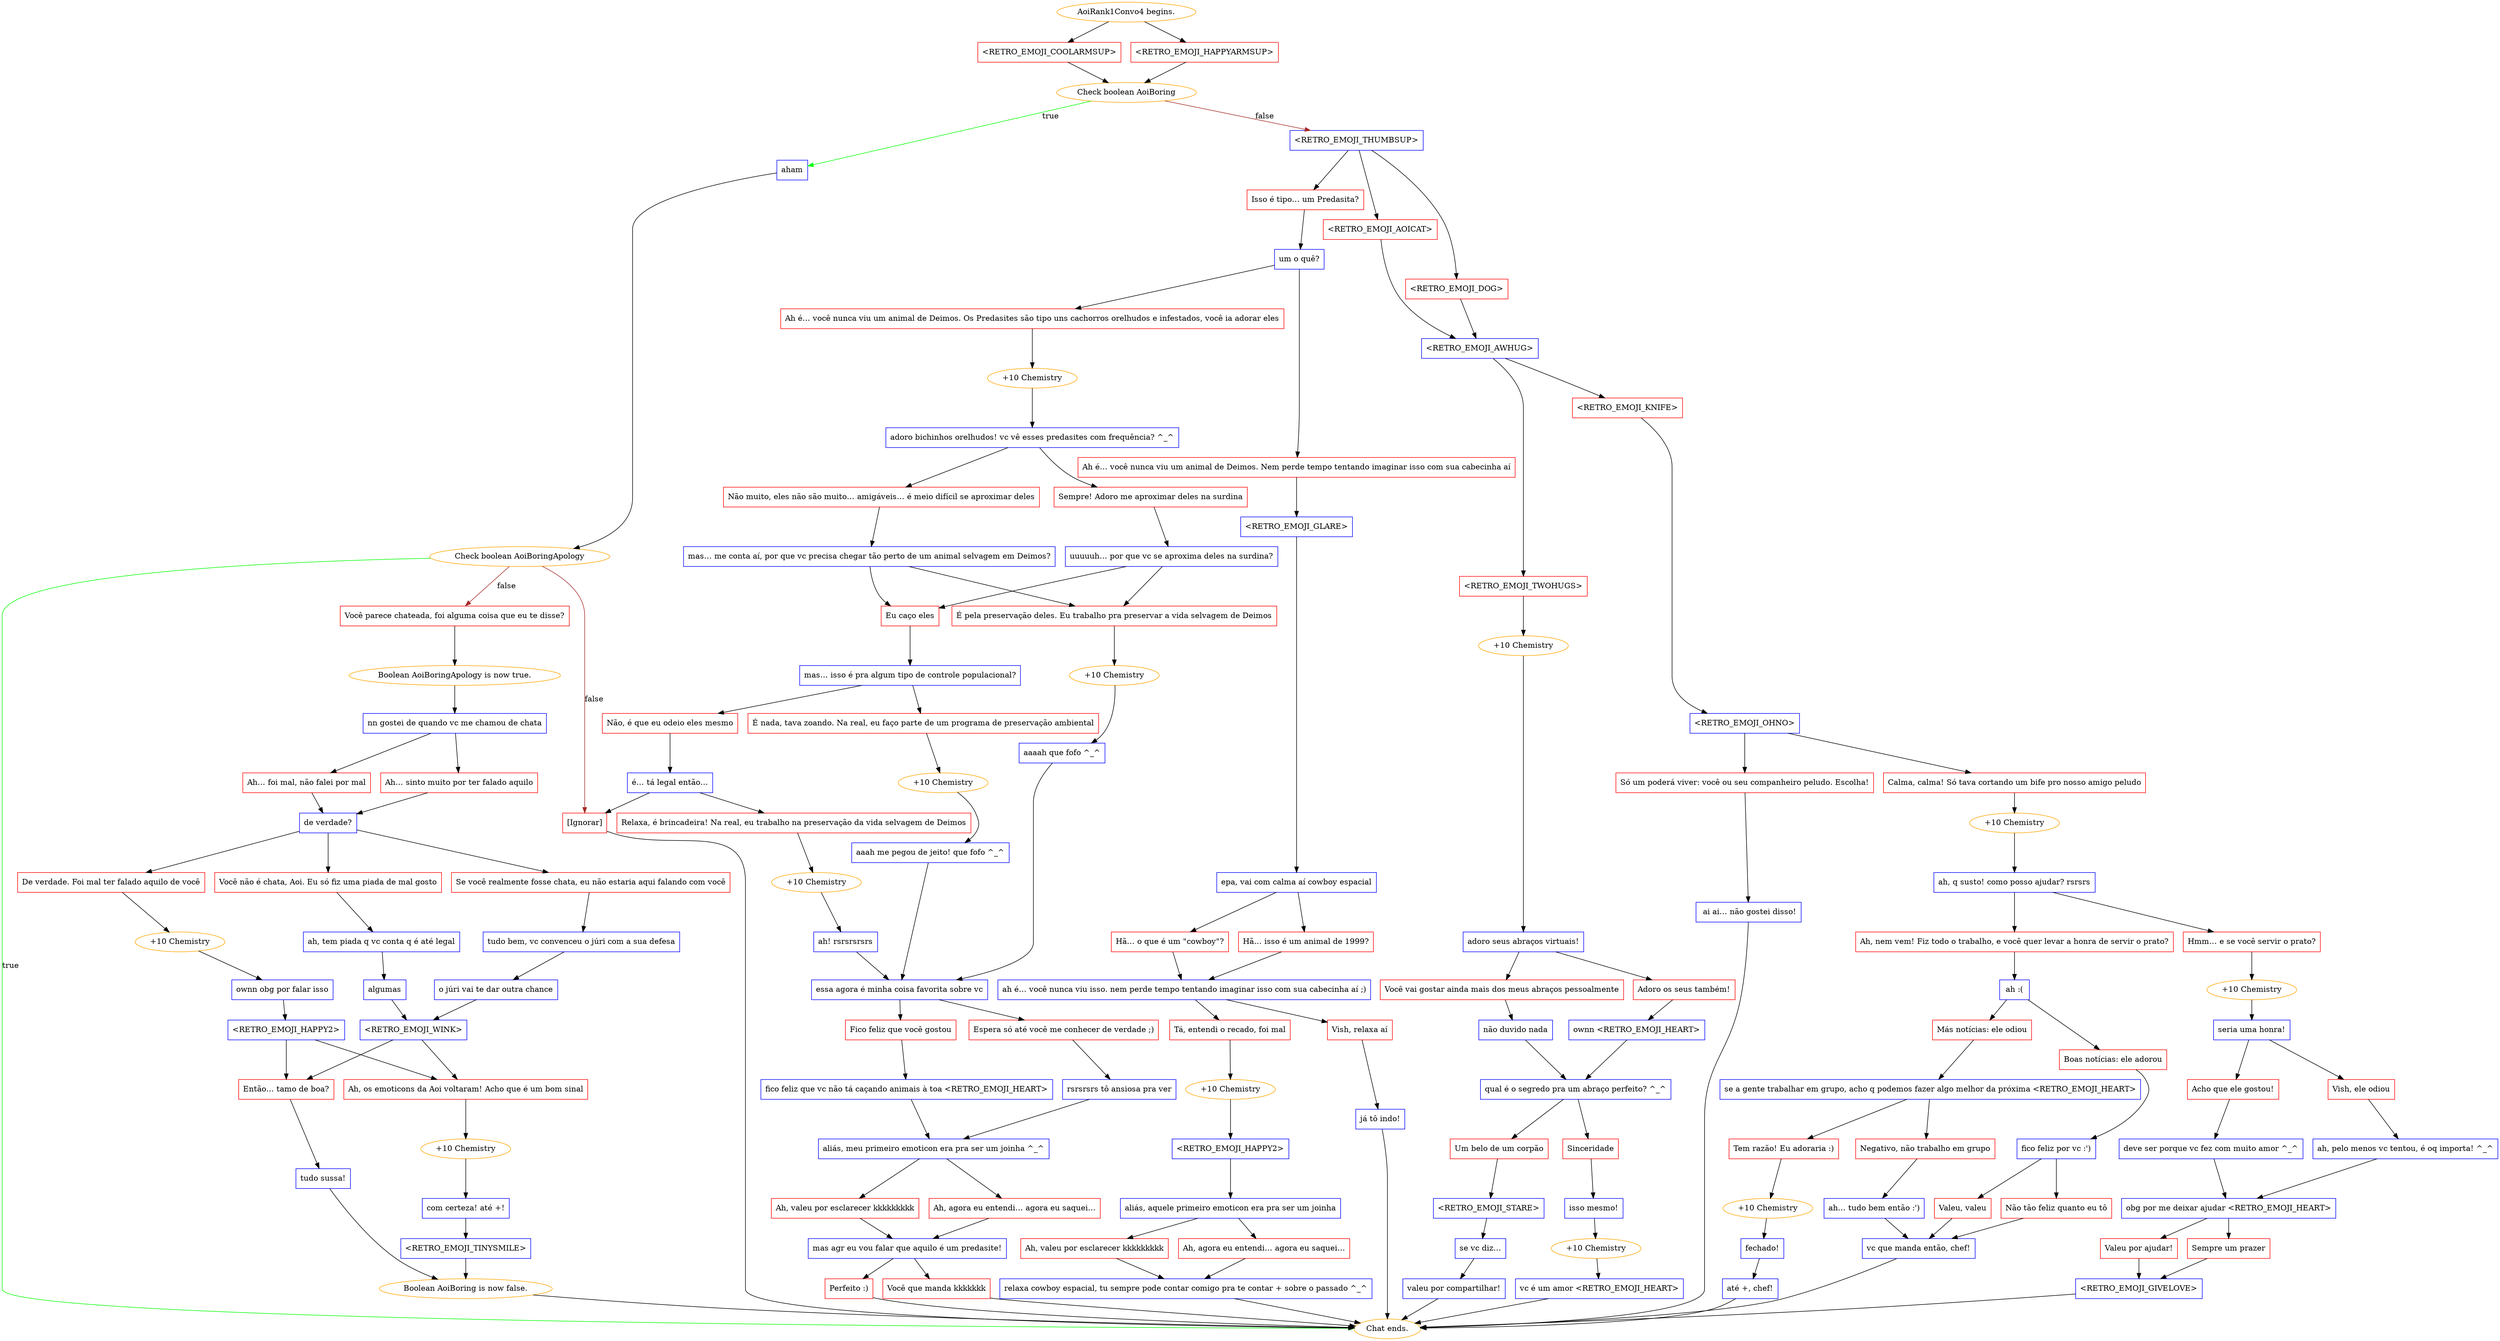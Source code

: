 digraph {
	"AoiRank1Convo4 begins." [color=orange];
		"AoiRank1Convo4 begins." -> j3984780202;
		"AoiRank1Convo4 begins." -> j3752937470;
	j3984780202 [label="<RETRO_EMOJI_COOLARMSUP>",shape=box,color=red];
		j3984780202 -> j2595172628;
	j3752937470 [label="<RETRO_EMOJI_HAPPYARMSUP>",shape=box,color=red];
		j3752937470 -> j2595172628;
	j2595172628 [label="Check boolean AoiBoring",color=orange];
		j2595172628 -> j4256201453 [label=true,color=green];
		j2595172628 -> j3325986911 [label=false,color=brown];
	j4256201453 [label="aham",shape=box,color=blue];
		j4256201453 -> j526861043;
	j3325986911 [label="<RETRO_EMOJI_THUMBSUP>",shape=box,color=blue];
		j3325986911 -> j3930402688;
		j3325986911 -> j2081296480;
		j3325986911 -> j3337479088;
	j526861043 [label="Check boolean AoiBoringApology",color=orange];
		j526861043 -> "Chat ends." [label=true,color=green];
		j526861043 -> j3339171176 [label=false,color=brown];
		j526861043 -> j984287941 [label=false,color=brown];
	j3930402688 [label="Isso é tipo… um Predasita?",shape=box,color=red];
		j3930402688 -> j4290542303;
	j2081296480 [label="<RETRO_EMOJI_AOICAT>",shape=box,color=red];
		j2081296480 -> j1255677952;
	j3337479088 [label="<RETRO_EMOJI_DOG>",shape=box,color=red];
		j3337479088 -> j1255677952;
	"Chat ends." [color=orange];
	j3339171176 [label="Você parece chateada, foi alguma coisa que eu te disse?",shape=box,color=red];
		j3339171176 -> j19673434;
	j984287941 [label="[Ignorar]",shape=box,color=red];
		j984287941 -> "Chat ends.";
	j4290542303 [label="um o quê?",shape=box,color=blue];
		j4290542303 -> j1400241390;
		j4290542303 -> j3661649584;
	j1255677952 [label="<RETRO_EMOJI_AWHUG>",shape=box,color=blue];
		j1255677952 -> j3157687574;
		j1255677952 -> j1327752491;
	j19673434 [label="Boolean AoiBoringApology is now true.",color=orange];
		j19673434 -> j2534221753;
	j1400241390 [label="Ah é… você nunca viu um animal de Deimos. Os Predasites são tipo uns cachorros orelhudos e infestados, você ia adorar eles",shape=box,color=red];
		j1400241390 -> j2713970036;
	j3661649584 [label="Ah é… você nunca viu um animal de Deimos. Nem perde tempo tentando imaginar isso com sua cabecinha aí",shape=box,color=red];
		j3661649584 -> j3032330663;
	j3157687574 [label="<RETRO_EMOJI_TWOHUGS>",shape=box,color=red];
		j3157687574 -> j1353201218;
	j1327752491 [label="<RETRO_EMOJI_KNIFE>",shape=box,color=red];
		j1327752491 -> j2504863452;
	j2534221753 [label="nn gostei de quando vc me chamou de chata",shape=box,color=blue];
		j2534221753 -> j386597096;
		j2534221753 -> j3322581355;
	j2713970036 [label="+10 Chemistry",color=orange];
		j2713970036 -> j2056680810;
	j3032330663 [label="<RETRO_EMOJI_GLARE>",shape=box,color=blue];
		j3032330663 -> j3458522270;
	j1353201218 [label="+10 Chemistry",color=orange];
		j1353201218 -> j2907436552;
	j2504863452 [label="<RETRO_EMOJI_OHNO>",shape=box,color=blue];
		j2504863452 -> j518208374;
		j2504863452 -> j210345707;
	j386597096 [label="Ah… foi mal, não falei por mal",shape=box,color=red];
		j386597096 -> j2600243497;
	j3322581355 [label="Ah… sinto muito por ter falado aquilo",shape=box,color=red];
		j3322581355 -> j2600243497;
	j2056680810 [label="adoro bichinhos orelhudos! vc vê esses predasites com frequência? ^_^",shape=box,color=blue];
		j2056680810 -> j3011465450;
		j2056680810 -> j1224920603;
	j3458522270 [label="epa, vai com calma aí cowboy espacial",shape=box,color=blue];
		j3458522270 -> j2116356431;
		j3458522270 -> j657165423;
	j2907436552 [label="adoro seus abraços virtuais!",shape=box,color=blue];
		j2907436552 -> j4133177373;
		j2907436552 -> j2326295651;
	j518208374 [label="Só um poderá viver: você ou seu companheiro peludo. Escolha!",shape=box,color=red];
		j518208374 -> j3662345575;
	j210345707 [label="Calma, calma! Só tava cortando um bife pro nosso amigo peludo",shape=box,color=red];
		j210345707 -> j1836393145;
	j2600243497 [label="de verdade?",shape=box,color=blue];
		j2600243497 -> j4063256635;
		j2600243497 -> j1085294435;
		j2600243497 -> j2350792684;
	j3011465450 [label="Não muito, eles não são muito… amigáveis… é meio difícil se aproximar deles",shape=box,color=red];
		j3011465450 -> j1884489472;
	j1224920603 [label="Sempre! Adoro me aproximar deles na surdina",shape=box,color=red];
		j1224920603 -> j2060213784;
	j2116356431 [label="Hã… o que é um \"cowboy\"?",shape=box,color=red];
		j2116356431 -> j1972880814;
	j657165423 [label="Hã… isso é um animal de 1999?",shape=box,color=red];
		j657165423 -> j1972880814;
	j4133177373 [label="Você vai gostar ainda mais dos meus abraços pessoalmente",shape=box,color=red];
		j4133177373 -> j4275219410;
	j2326295651 [label="Adoro os seus também!",shape=box,color=red];
		j2326295651 -> j1081666038;
	j3662345575 [label=" ai ai… não gostei disso!",shape=box,color=blue];
		j3662345575 -> "Chat ends.";
	j1836393145 [label="+10 Chemistry",color=orange];
		j1836393145 -> j3056179760;
	j4063256635 [label="De verdade. Foi mal ter falado aquilo de você",shape=box,color=red];
		j4063256635 -> j3994024259;
	j1085294435 [label="Você não é chata, Aoi. Eu só fiz uma piada de mal gosto",shape=box,color=red];
		j1085294435 -> j2465309267;
	j2350792684 [label="Se você realmente fosse chata, eu não estaria aqui falando com você",shape=box,color=red];
		j2350792684 -> j4222718306;
	j1884489472 [label="mas… me conta aí, por que vc precisa chegar tão perto de um animal selvagem em Deimos?",shape=box,color=blue];
		j1884489472 -> j2178368583;
		j1884489472 -> j3509385846;
	j2060213784 [label="uuuuuh… por que vc se aproxima deles na surdina?",shape=box,color=blue];
		j2060213784 -> j2178368583;
		j2060213784 -> j3509385846;
	j1972880814 [label="ah é… você nunca viu isso. nem perde tempo tentando imaginar isso com sua cabecinha aí ;)",shape=box,color=blue];
		j1972880814 -> j297028129;
		j1972880814 -> j1967622925;
	j4275219410 [label="não duvido nada",shape=box,color=blue];
		j4275219410 -> j4022830109;
	j1081666038 [label="ownn <RETRO_EMOJI_HEART>",shape=box,color=blue];
		j1081666038 -> j4022830109;
	j3056179760 [label="ah, q susto! como posso ajudar? rsrsrs",shape=box,color=blue];
		j3056179760 -> j3652534753;
		j3056179760 -> j1889432263;
	j3994024259 [label="+10 Chemistry",color=orange];
		j3994024259 -> j1804817278;
	j2465309267 [label="ah, tem piada q vc conta q é até legal",shape=box,color=blue];
		j2465309267 -> j509690441;
	j4222718306 [label="tudo bem, vc convenceu o júri com a sua defesa",shape=box,color=blue];
		j4222718306 -> j1617975580;
	j2178368583 [label="Eu caço eles",shape=box,color=red];
		j2178368583 -> j4246199083;
	j3509385846 [label="É pela preservação deles. Eu trabalho pra preservar a vida selvagem de Deimos",shape=box,color=red];
		j3509385846 -> j1303539251;
	j297028129 [label="Tá, entendi o recado, foi mal",shape=box,color=red];
		j297028129 -> j846343322;
	j1967622925 [label="Vish, relaxa aí",shape=box,color=red];
		j1967622925 -> j4082861316;
	j4022830109 [label="qual é o segredo pra um abraço perfeito? ^_^",shape=box,color=blue];
		j4022830109 -> j1538192657;
		j4022830109 -> j1283599214;
	j3652534753 [label="Ah, nem vem! Fiz todo o trabalho, e você quer levar a honra de servir o prato?",shape=box,color=red];
		j3652534753 -> j2326195693;
	j1889432263 [label="Hmm… e se você servir o prato?",shape=box,color=red];
		j1889432263 -> j4024449000;
	j1804817278 [label="ownn obg por falar isso",shape=box,color=blue];
		j1804817278 -> j2436274820;
	j509690441 [label="algumas",shape=box,color=blue];
		j509690441 -> j4047046790;
	j1617975580 [label="o júri vai te dar outra chance",shape=box,color=blue];
		j1617975580 -> j4047046790;
	j4246199083 [label="mas… isso é pra algum tipo de controle populacional?",shape=box,color=blue];
		j4246199083 -> j3272590651;
		j4246199083 -> j314437419;
	j1303539251 [label="+10 Chemistry",color=orange];
		j1303539251 -> j3573857729;
	j846343322 [label="+10 Chemistry",color=orange];
		j846343322 -> j3744601432;
	j4082861316 [label="já tô indo!",shape=box,color=blue];
		j4082861316 -> "Chat ends.";
	j1538192657 [label="Um belo de um corpão",shape=box,color=red];
		j1538192657 -> j818042767;
	j1283599214 [label="Sinceridade",shape=box,color=red];
		j1283599214 -> j3909703119;
	j2326195693 [label="ah :(",shape=box,color=blue];
		j2326195693 -> j1580470302;
		j2326195693 -> j3392238025;
	j4024449000 [label="+10 Chemistry",color=orange];
		j4024449000 -> j2672419049;
	j2436274820 [label="<RETRO_EMOJI_HAPPY2>",shape=box,color=blue];
		j2436274820 -> j3499929254;
		j2436274820 -> j373204983;
	j4047046790 [label="<RETRO_EMOJI_WINK>",shape=box,color=blue];
		j4047046790 -> j3499929254;
		j4047046790 -> j373204983;
	j3272590651 [label="Não, é que eu odeio eles mesmo",shape=box,color=red];
		j3272590651 -> j3442429761;
	j314437419 [label="É nada, tava zoando. Na real, eu faço parte de um programa de preservação ambiental",shape=box,color=red];
		j314437419 -> j2123863962;
	j3573857729 [label="aaaah que fofo ^_^",shape=box,color=blue];
		j3573857729 -> j2024563303;
	j3744601432 [label="<RETRO_EMOJI_HAPPY2>",shape=box,color=blue];
		j3744601432 -> j2470866474;
	j818042767 [label="<RETRO_EMOJI_STARE>",shape=box,color=blue];
		j818042767 -> j1895431790;
	j3909703119 [label="isso mesmo!",shape=box,color=blue];
		j3909703119 -> j3048984155;
	j1580470302 [label="Más notícias: ele odiou",shape=box,color=red];
		j1580470302 -> j2892514974;
	j3392238025 [label="Boas notícias: ele adorou",shape=box,color=red];
		j3392238025 -> j1769791161;
	j2672419049 [label="seria uma honra!",shape=box,color=blue];
		j2672419049 -> j3657039064;
		j2672419049 -> j2007791030;
	j3499929254 [label="Então… tamo de boa?",shape=box,color=red];
		j3499929254 -> j846100222;
	j373204983 [label="Ah, os emoticons da Aoi voltaram! Acho que é um bom sinal",shape=box,color=red];
		j373204983 -> j2359754369;
	j3442429761 [label="é… tá legal então…",shape=box,color=blue];
		j3442429761 -> j1062700884;
		j3442429761 -> j984287941;
	j2123863962 [label="+10 Chemistry",color=orange];
		j2123863962 -> j2233188247;
	j2024563303 [label="essa agora é minha coisa favorita sobre vc",shape=box,color=blue];
		j2024563303 -> j3552503965;
		j2024563303 -> j3972426763;
	j2470866474 [label="aliás, aquele primeiro emoticon era pra ser um joinha",shape=box,color=blue];
		j2470866474 -> j907100454;
		j2470866474 -> j2098812191;
	j1895431790 [label="se vc diz…",shape=box,color=blue];
		j1895431790 -> j4079577068;
	j3048984155 [label="+10 Chemistry",color=orange];
		j3048984155 -> j3607072009;
	j2892514974 [label="se a gente trabalhar em grupo, acho q podemos fazer algo melhor da próxima <RETRO_EMOJI_HEART>",shape=box,color=blue];
		j2892514974 -> j4130067338;
		j2892514974 -> j2586520482;
	j1769791161 [label="fico feliz por vc :')",shape=box,color=blue];
		j1769791161 -> j3031898053;
		j1769791161 -> j1264484318;
	j3657039064 [label="Acho que ele gostou!",shape=box,color=red];
		j3657039064 -> j514453560;
	j2007791030 [label="Vish, ele odiou",shape=box,color=red];
		j2007791030 -> j591928837;
	j846100222 [label="tudo sussa!",shape=box,color=blue];
		j846100222 -> j1984221796;
	j2359754369 [label="+10 Chemistry",color=orange];
		j2359754369 -> j1742209800;
	j1062700884 [label="Relaxa, é brincadeira! Na real, eu trabalho na preservação da vida selvagem de Deimos",shape=box,color=red];
		j1062700884 -> j3265471267;
	j2233188247 [label="aaah me pegou de jeito! que fofo ^_^",shape=box,color=blue];
		j2233188247 -> j2024563303;
	j3552503965 [label="Fico feliz que você gostou",shape=box,color=red];
		j3552503965 -> j1406312224;
	j3972426763 [label="Espera só até você me conhecer de verdade ;)",shape=box,color=red];
		j3972426763 -> j1609337936;
	j907100454 [label="Ah, valeu por esclarecer kkkkkkkkk",shape=box,color=red];
		j907100454 -> j1297717168;
	j2098812191 [label="Ah, agora eu entendi… agora eu saquei…",shape=box,color=red];
		j2098812191 -> j1297717168;
	j4079577068 [label="valeu por compartilhar!",shape=box,color=blue];
		j4079577068 -> "Chat ends.";
	j3607072009 [label="vc é um amor <RETRO_EMOJI_HEART>",shape=box,color=blue];
		j3607072009 -> "Chat ends.";
	j4130067338 [label="Tem razão! Eu adoraria :)",shape=box,color=red];
		j4130067338 -> j2494741175;
	j2586520482 [label="Negativo, não trabalho em grupo",shape=box,color=red];
		j2586520482 -> j1671262650;
	j3031898053 [label="Valeu, valeu",shape=box,color=red];
		j3031898053 -> j557759230;
	j1264484318 [label="Não tão feliz quanto eu tô",shape=box,color=red];
		j1264484318 -> j557759230;
	j514453560 [label="deve ser porque vc fez com muito amor ^_^",shape=box,color=blue];
		j514453560 -> j1846586056;
	j591928837 [label="ah, pelo menos vc tentou, é oq importa! ^_^",shape=box,color=blue];
		j591928837 -> j1846586056;
	j1984221796 [label="Boolean AoiBoring is now false.",color=orange];
		j1984221796 -> "Chat ends.";
	j1742209800 [label="com certeza! até +!",shape=box,color=blue];
		j1742209800 -> j3248434141;
	j3265471267 [label="+10 Chemistry",color=orange];
		j3265471267 -> j2775746839;
	j1406312224 [label="fico feliz que vc não tá caçando animais à toa <RETRO_EMOJI_HEART>",shape=box,color=blue];
		j1406312224 -> j3552719925;
	j1609337936 [label="rsrsrsrs tô ansiosa pra ver",shape=box,color=blue];
		j1609337936 -> j3552719925;
	j1297717168 [label="relaxa cowboy espacial, tu sempre pode contar comigo pra te contar + sobre o passado ^_^",shape=box,color=blue];
		j1297717168 -> "Chat ends.";
	j2494741175 [label="+10 Chemistry",color=orange];
		j2494741175 -> j4241355513;
	j1671262650 [label="ah… tudo bem então :')",shape=box,color=blue];
		j1671262650 -> j557759230;
	j557759230 [label="vc que manda então, chef!",shape=box,color=blue];
		j557759230 -> "Chat ends.";
	j1846586056 [label="obg por me deixar ajudar <RETRO_EMOJI_HEART>",shape=box,color=blue];
		j1846586056 -> j2367952867;
		j1846586056 -> j3410294009;
	j3248434141 [label="<RETRO_EMOJI_TINYSMILE>",shape=box,color=blue];
		j3248434141 -> j1984221796;
	j2775746839 [label="ah! rsrsrsrsrs",shape=box,color=blue];
		j2775746839 -> j2024563303;
	j3552719925 [label="aliás, meu primeiro emoticon era pra ser um joinha ^_^",shape=box,color=blue];
		j3552719925 -> j4289949171;
		j3552719925 -> j3527490857;
	j4241355513 [label="fechado!",shape=box,color=blue];
		j4241355513 -> j2073164229;
	j2367952867 [label="Valeu por ajudar!",shape=box,color=red];
		j2367952867 -> j3329961820;
	j3410294009 [label="Sempre um prazer",shape=box,color=red];
		j3410294009 -> j3329961820;
	j4289949171 [label="Ah, valeu por esclarecer kkkkkkkkk",shape=box,color=red];
		j4289949171 -> j3485818810;
	j3527490857 [label="Ah, agora eu entendi… agora eu saquei…",shape=box,color=red];
		j3527490857 -> j3485818810;
	j2073164229 [label="até +, chef!",shape=box,color=blue];
		j2073164229 -> "Chat ends.";
	j3329961820 [label="<RETRO_EMOJI_GIVELOVE>",shape=box,color=blue];
		j3329961820 -> "Chat ends.";
	j3485818810 [label="mas agr eu vou falar que aquilo é um predasite!",shape=box,color=blue];
		j3485818810 -> j2848314566;
		j3485818810 -> j2896472546;
	j2848314566 [label="Perfeito :)",shape=box,color=red];
		j2848314566 -> "Chat ends.";
	j2896472546 [label="Você que manda kkkkkkk",shape=box,color=red];
		j2896472546 -> "Chat ends.";
}